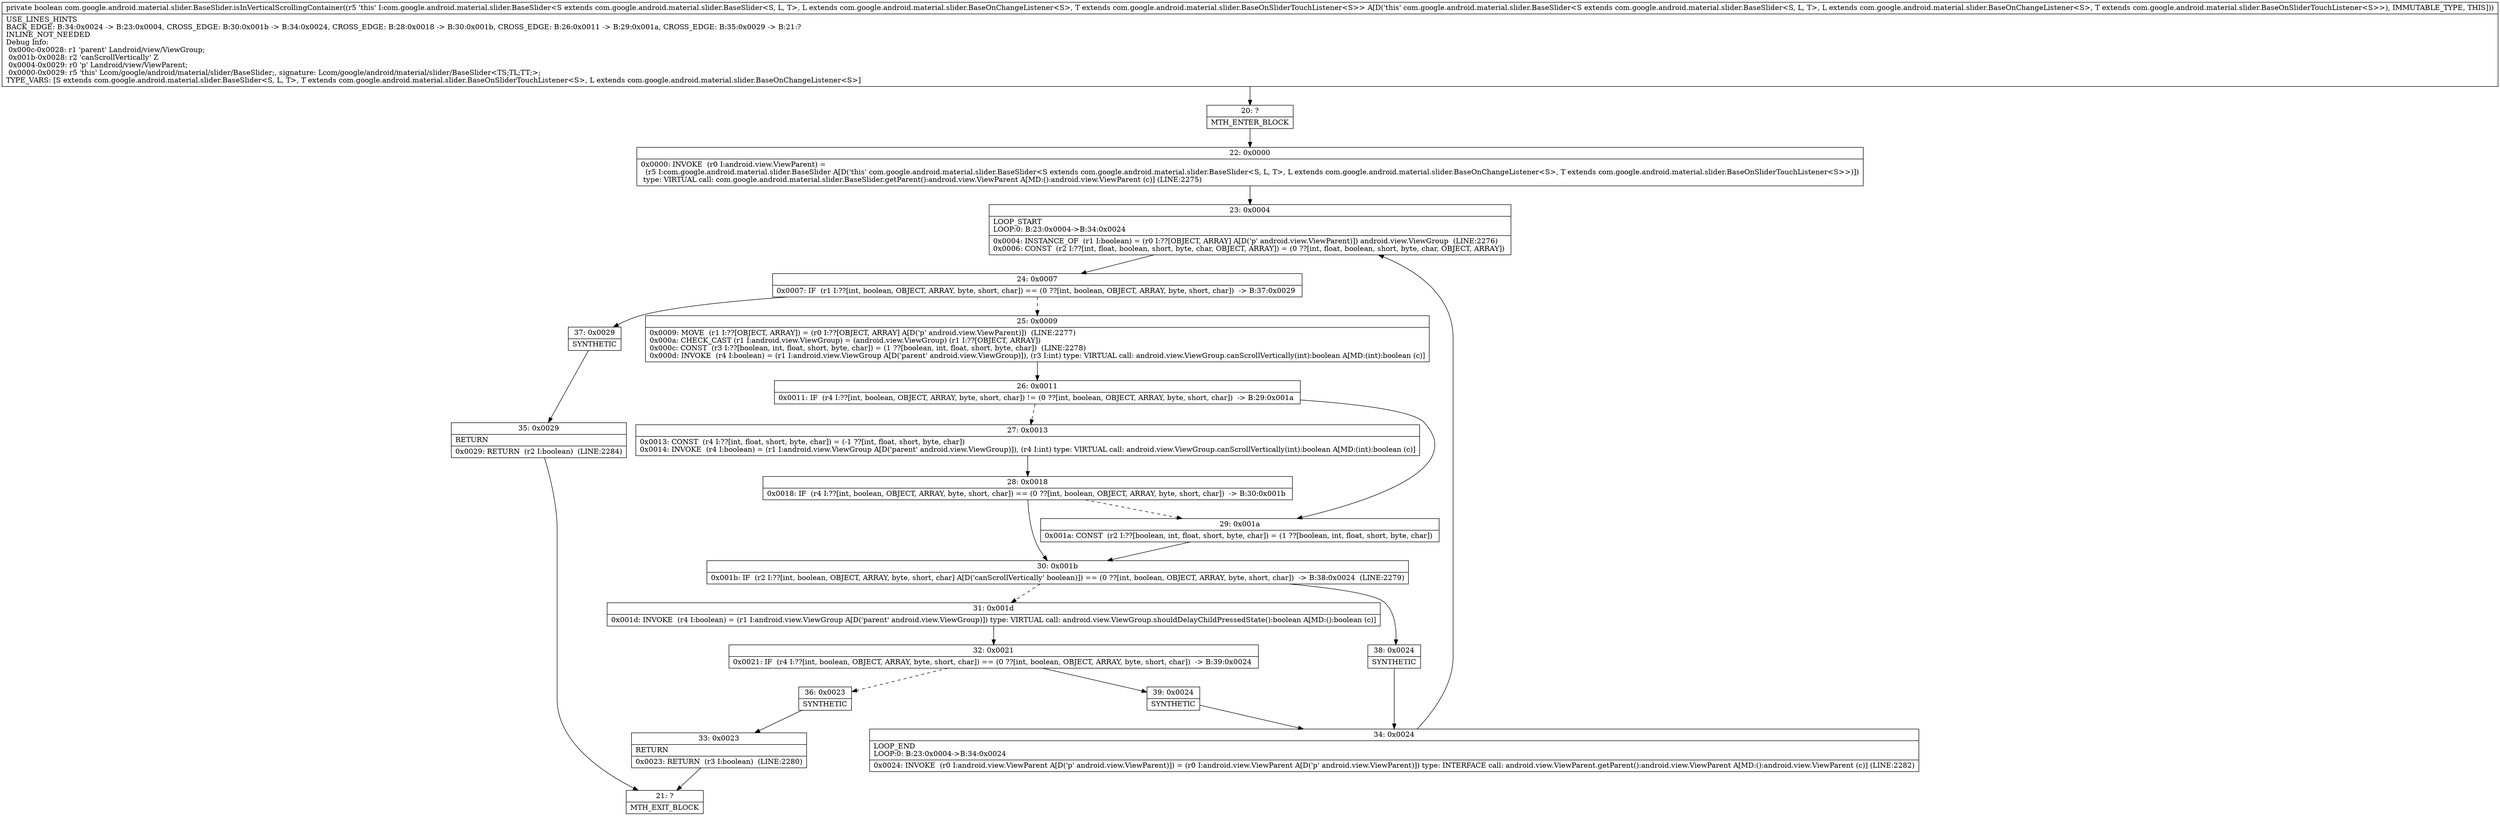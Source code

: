 digraph "CFG forcom.google.android.material.slider.BaseSlider.isInVerticalScrollingContainer()Z" {
Node_20 [shape=record,label="{20\:\ ?|MTH_ENTER_BLOCK\l}"];
Node_22 [shape=record,label="{22\:\ 0x0000|0x0000: INVOKE  (r0 I:android.view.ViewParent) = \l  (r5 I:com.google.android.material.slider.BaseSlider A[D('this' com.google.android.material.slider.BaseSlider\<S extends com.google.android.material.slider.BaseSlider\<S, L, T\>, L extends com.google.android.material.slider.BaseOnChangeListener\<S\>, T extends com.google.android.material.slider.BaseOnSliderTouchListener\<S\>\>)])\l type: VIRTUAL call: com.google.android.material.slider.BaseSlider.getParent():android.view.ViewParent A[MD:():android.view.ViewParent (c)] (LINE:2275)\l}"];
Node_23 [shape=record,label="{23\:\ 0x0004|LOOP_START\lLOOP:0: B:23:0x0004\-\>B:34:0x0024\l|0x0004: INSTANCE_OF  (r1 I:boolean) = (r0 I:??[OBJECT, ARRAY] A[D('p' android.view.ViewParent)]) android.view.ViewGroup  (LINE:2276)\l0x0006: CONST  (r2 I:??[int, float, boolean, short, byte, char, OBJECT, ARRAY]) = (0 ??[int, float, boolean, short, byte, char, OBJECT, ARRAY]) \l}"];
Node_24 [shape=record,label="{24\:\ 0x0007|0x0007: IF  (r1 I:??[int, boolean, OBJECT, ARRAY, byte, short, char]) == (0 ??[int, boolean, OBJECT, ARRAY, byte, short, char])  \-\> B:37:0x0029 \l}"];
Node_25 [shape=record,label="{25\:\ 0x0009|0x0009: MOVE  (r1 I:??[OBJECT, ARRAY]) = (r0 I:??[OBJECT, ARRAY] A[D('p' android.view.ViewParent)])  (LINE:2277)\l0x000a: CHECK_CAST (r1 I:android.view.ViewGroup) = (android.view.ViewGroup) (r1 I:??[OBJECT, ARRAY]) \l0x000c: CONST  (r3 I:??[boolean, int, float, short, byte, char]) = (1 ??[boolean, int, float, short, byte, char])  (LINE:2278)\l0x000d: INVOKE  (r4 I:boolean) = (r1 I:android.view.ViewGroup A[D('parent' android.view.ViewGroup)]), (r3 I:int) type: VIRTUAL call: android.view.ViewGroup.canScrollVertically(int):boolean A[MD:(int):boolean (c)]\l}"];
Node_26 [shape=record,label="{26\:\ 0x0011|0x0011: IF  (r4 I:??[int, boolean, OBJECT, ARRAY, byte, short, char]) != (0 ??[int, boolean, OBJECT, ARRAY, byte, short, char])  \-\> B:29:0x001a \l}"];
Node_27 [shape=record,label="{27\:\ 0x0013|0x0013: CONST  (r4 I:??[int, float, short, byte, char]) = (\-1 ??[int, float, short, byte, char]) \l0x0014: INVOKE  (r4 I:boolean) = (r1 I:android.view.ViewGroup A[D('parent' android.view.ViewGroup)]), (r4 I:int) type: VIRTUAL call: android.view.ViewGroup.canScrollVertically(int):boolean A[MD:(int):boolean (c)]\l}"];
Node_28 [shape=record,label="{28\:\ 0x0018|0x0018: IF  (r4 I:??[int, boolean, OBJECT, ARRAY, byte, short, char]) == (0 ??[int, boolean, OBJECT, ARRAY, byte, short, char])  \-\> B:30:0x001b \l}"];
Node_30 [shape=record,label="{30\:\ 0x001b|0x001b: IF  (r2 I:??[int, boolean, OBJECT, ARRAY, byte, short, char] A[D('canScrollVertically' boolean)]) == (0 ??[int, boolean, OBJECT, ARRAY, byte, short, char])  \-\> B:38:0x0024  (LINE:2279)\l}"];
Node_31 [shape=record,label="{31\:\ 0x001d|0x001d: INVOKE  (r4 I:boolean) = (r1 I:android.view.ViewGroup A[D('parent' android.view.ViewGroup)]) type: VIRTUAL call: android.view.ViewGroup.shouldDelayChildPressedState():boolean A[MD:():boolean (c)]\l}"];
Node_32 [shape=record,label="{32\:\ 0x0021|0x0021: IF  (r4 I:??[int, boolean, OBJECT, ARRAY, byte, short, char]) == (0 ??[int, boolean, OBJECT, ARRAY, byte, short, char])  \-\> B:39:0x0024 \l}"];
Node_36 [shape=record,label="{36\:\ 0x0023|SYNTHETIC\l}"];
Node_33 [shape=record,label="{33\:\ 0x0023|RETURN\l|0x0023: RETURN  (r3 I:boolean)  (LINE:2280)\l}"];
Node_21 [shape=record,label="{21\:\ ?|MTH_EXIT_BLOCK\l}"];
Node_39 [shape=record,label="{39\:\ 0x0024|SYNTHETIC\l}"];
Node_34 [shape=record,label="{34\:\ 0x0024|LOOP_END\lLOOP:0: B:23:0x0004\-\>B:34:0x0024\l|0x0024: INVOKE  (r0 I:android.view.ViewParent A[D('p' android.view.ViewParent)]) = (r0 I:android.view.ViewParent A[D('p' android.view.ViewParent)]) type: INTERFACE call: android.view.ViewParent.getParent():android.view.ViewParent A[MD:():android.view.ViewParent (c)] (LINE:2282)\l}"];
Node_38 [shape=record,label="{38\:\ 0x0024|SYNTHETIC\l}"];
Node_29 [shape=record,label="{29\:\ 0x001a|0x001a: CONST  (r2 I:??[boolean, int, float, short, byte, char]) = (1 ??[boolean, int, float, short, byte, char]) \l}"];
Node_37 [shape=record,label="{37\:\ 0x0029|SYNTHETIC\l}"];
Node_35 [shape=record,label="{35\:\ 0x0029|RETURN\l|0x0029: RETURN  (r2 I:boolean)  (LINE:2284)\l}"];
MethodNode[shape=record,label="{private boolean com.google.android.material.slider.BaseSlider.isInVerticalScrollingContainer((r5 'this' I:com.google.android.material.slider.BaseSlider\<S extends com.google.android.material.slider.BaseSlider\<S, L, T\>, L extends com.google.android.material.slider.BaseOnChangeListener\<S\>, T extends com.google.android.material.slider.BaseOnSliderTouchListener\<S\>\> A[D('this' com.google.android.material.slider.BaseSlider\<S extends com.google.android.material.slider.BaseSlider\<S, L, T\>, L extends com.google.android.material.slider.BaseOnChangeListener\<S\>, T extends com.google.android.material.slider.BaseOnSliderTouchListener\<S\>\>), IMMUTABLE_TYPE, THIS]))  | USE_LINES_HINTS\lBACK_EDGE: B:34:0x0024 \-\> B:23:0x0004, CROSS_EDGE: B:30:0x001b \-\> B:34:0x0024, CROSS_EDGE: B:28:0x0018 \-\> B:30:0x001b, CROSS_EDGE: B:26:0x0011 \-\> B:29:0x001a, CROSS_EDGE: B:35:0x0029 \-\> B:21:?\lINLINE_NOT_NEEDED\lDebug Info:\l  0x000c\-0x0028: r1 'parent' Landroid\/view\/ViewGroup;\l  0x001b\-0x0028: r2 'canScrollVertically' Z\l  0x0004\-0x0029: r0 'p' Landroid\/view\/ViewParent;\l  0x0000\-0x0029: r5 'this' Lcom\/google\/android\/material\/slider\/BaseSlider;, signature: Lcom\/google\/android\/material\/slider\/BaseSlider\<TS;TL;TT;\>;\lTYPE_VARS: [S extends com.google.android.material.slider.BaseSlider\<S, L, T\>, T extends com.google.android.material.slider.BaseOnSliderTouchListener\<S\>, L extends com.google.android.material.slider.BaseOnChangeListener\<S\>]\l}"];
MethodNode -> Node_20;Node_20 -> Node_22;
Node_22 -> Node_23;
Node_23 -> Node_24;
Node_24 -> Node_25[style=dashed];
Node_24 -> Node_37;
Node_25 -> Node_26;
Node_26 -> Node_27[style=dashed];
Node_26 -> Node_29;
Node_27 -> Node_28;
Node_28 -> Node_29[style=dashed];
Node_28 -> Node_30;
Node_30 -> Node_31[style=dashed];
Node_30 -> Node_38;
Node_31 -> Node_32;
Node_32 -> Node_36[style=dashed];
Node_32 -> Node_39;
Node_36 -> Node_33;
Node_33 -> Node_21;
Node_39 -> Node_34;
Node_34 -> Node_23;
Node_38 -> Node_34;
Node_29 -> Node_30;
Node_37 -> Node_35;
Node_35 -> Node_21;
}

